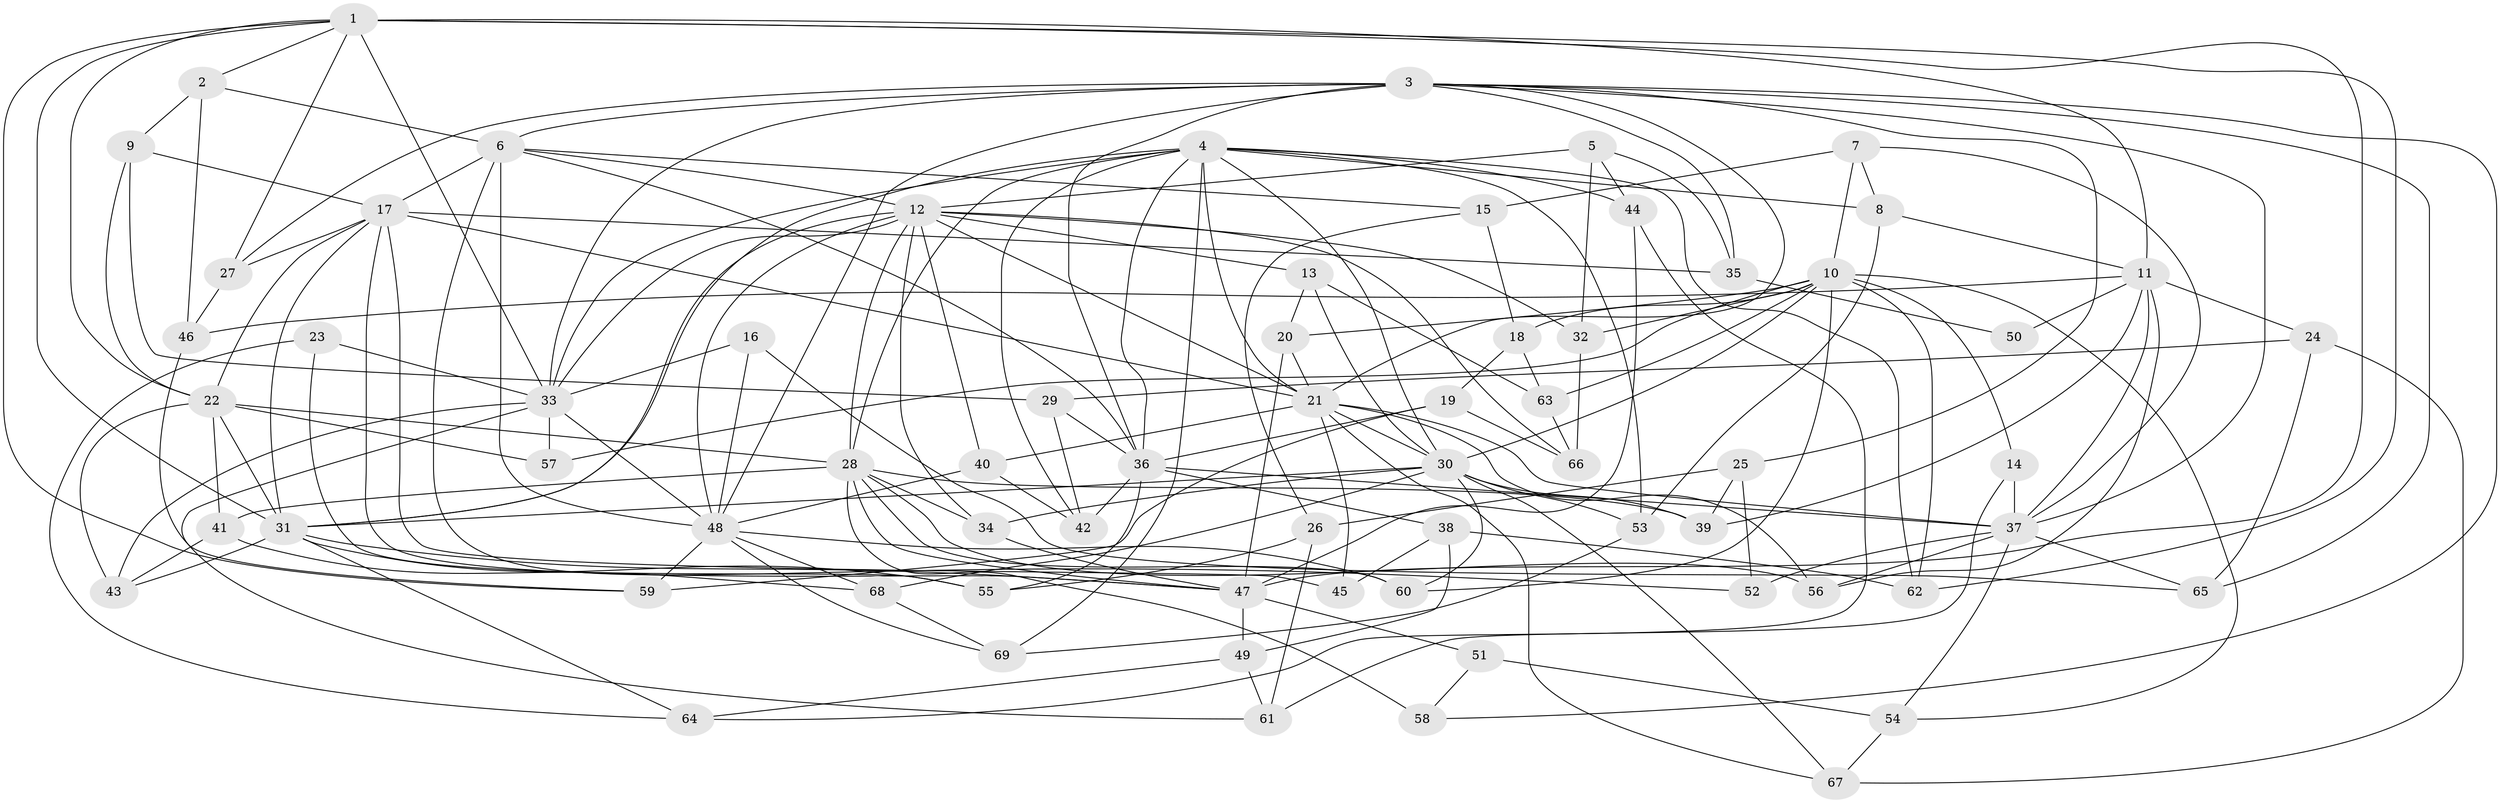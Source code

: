 // original degree distribution, {4: 1.0}
// Generated by graph-tools (version 1.1) at 2025/37/03/09/25 02:37:56]
// undirected, 69 vertices, 186 edges
graph export_dot {
graph [start="1"]
  node [color=gray90,style=filled];
  1;
  2;
  3;
  4;
  5;
  6;
  7;
  8;
  9;
  10;
  11;
  12;
  13;
  14;
  15;
  16;
  17;
  18;
  19;
  20;
  21;
  22;
  23;
  24;
  25;
  26;
  27;
  28;
  29;
  30;
  31;
  32;
  33;
  34;
  35;
  36;
  37;
  38;
  39;
  40;
  41;
  42;
  43;
  44;
  45;
  46;
  47;
  48;
  49;
  50;
  51;
  52;
  53;
  54;
  55;
  56;
  57;
  58;
  59;
  60;
  61;
  62;
  63;
  64;
  65;
  66;
  67;
  68;
  69;
  1 -- 2 [weight=1.0];
  1 -- 11 [weight=1.0];
  1 -- 22 [weight=2.0];
  1 -- 27 [weight=1.0];
  1 -- 31 [weight=1.0];
  1 -- 33 [weight=1.0];
  1 -- 47 [weight=3.0];
  1 -- 59 [weight=1.0];
  1 -- 62 [weight=1.0];
  2 -- 6 [weight=1.0];
  2 -- 9 [weight=1.0];
  2 -- 46 [weight=1.0];
  3 -- 6 [weight=2.0];
  3 -- 21 [weight=1.0];
  3 -- 25 [weight=1.0];
  3 -- 27 [weight=1.0];
  3 -- 33 [weight=1.0];
  3 -- 35 [weight=1.0];
  3 -- 36 [weight=1.0];
  3 -- 37 [weight=1.0];
  3 -- 48 [weight=1.0];
  3 -- 58 [weight=1.0];
  3 -- 65 [weight=1.0];
  4 -- 8 [weight=1.0];
  4 -- 21 [weight=1.0];
  4 -- 28 [weight=1.0];
  4 -- 30 [weight=1.0];
  4 -- 31 [weight=1.0];
  4 -- 33 [weight=1.0];
  4 -- 36 [weight=1.0];
  4 -- 42 [weight=1.0];
  4 -- 44 [weight=1.0];
  4 -- 53 [weight=1.0];
  4 -- 62 [weight=1.0];
  4 -- 69 [weight=1.0];
  5 -- 12 [weight=1.0];
  5 -- 32 [weight=1.0];
  5 -- 35 [weight=1.0];
  5 -- 44 [weight=1.0];
  6 -- 12 [weight=1.0];
  6 -- 15 [weight=1.0];
  6 -- 17 [weight=1.0];
  6 -- 36 [weight=2.0];
  6 -- 48 [weight=3.0];
  6 -- 52 [weight=1.0];
  7 -- 8 [weight=1.0];
  7 -- 10 [weight=1.0];
  7 -- 15 [weight=1.0];
  7 -- 37 [weight=1.0];
  8 -- 11 [weight=1.0];
  8 -- 53 [weight=1.0];
  9 -- 17 [weight=1.0];
  9 -- 22 [weight=1.0];
  9 -- 29 [weight=1.0];
  10 -- 14 [weight=1.0];
  10 -- 18 [weight=1.0];
  10 -- 20 [weight=1.0];
  10 -- 30 [weight=1.0];
  10 -- 32 [weight=1.0];
  10 -- 54 [weight=1.0];
  10 -- 57 [weight=2.0];
  10 -- 60 [weight=1.0];
  10 -- 62 [weight=1.0];
  10 -- 63 [weight=1.0];
  11 -- 24 [weight=1.0];
  11 -- 37 [weight=1.0];
  11 -- 39 [weight=1.0];
  11 -- 46 [weight=1.0];
  11 -- 50 [weight=3.0];
  11 -- 56 [weight=1.0];
  12 -- 13 [weight=1.0];
  12 -- 21 [weight=1.0];
  12 -- 28 [weight=1.0];
  12 -- 31 [weight=1.0];
  12 -- 32 [weight=1.0];
  12 -- 33 [weight=1.0];
  12 -- 34 [weight=1.0];
  12 -- 40 [weight=1.0];
  12 -- 48 [weight=1.0];
  12 -- 66 [weight=1.0];
  13 -- 20 [weight=1.0];
  13 -- 30 [weight=1.0];
  13 -- 63 [weight=1.0];
  14 -- 37 [weight=2.0];
  14 -- 61 [weight=1.0];
  15 -- 18 [weight=1.0];
  15 -- 26 [weight=1.0];
  16 -- 33 [weight=2.0];
  16 -- 48 [weight=1.0];
  16 -- 65 [weight=1.0];
  17 -- 21 [weight=1.0];
  17 -- 22 [weight=1.0];
  17 -- 27 [weight=1.0];
  17 -- 31 [weight=1.0];
  17 -- 35 [weight=1.0];
  17 -- 45 [weight=2.0];
  17 -- 47 [weight=1.0];
  18 -- 19 [weight=1.0];
  18 -- 63 [weight=1.0];
  19 -- 36 [weight=1.0];
  19 -- 59 [weight=1.0];
  19 -- 66 [weight=1.0];
  20 -- 21 [weight=1.0];
  20 -- 47 [weight=1.0];
  21 -- 30 [weight=2.0];
  21 -- 37 [weight=1.0];
  21 -- 40 [weight=1.0];
  21 -- 45 [weight=1.0];
  21 -- 56 [weight=1.0];
  21 -- 67 [weight=1.0];
  22 -- 28 [weight=2.0];
  22 -- 31 [weight=1.0];
  22 -- 41 [weight=1.0];
  22 -- 43 [weight=1.0];
  22 -- 57 [weight=1.0];
  23 -- 33 [weight=2.0];
  23 -- 55 [weight=1.0];
  23 -- 64 [weight=1.0];
  24 -- 29 [weight=1.0];
  24 -- 65 [weight=1.0];
  24 -- 67 [weight=1.0];
  25 -- 26 [weight=1.0];
  25 -- 39 [weight=1.0];
  25 -- 52 [weight=1.0];
  26 -- 55 [weight=1.0];
  26 -- 61 [weight=1.0];
  27 -- 46 [weight=1.0];
  28 -- 34 [weight=1.0];
  28 -- 39 [weight=1.0];
  28 -- 41 [weight=1.0];
  28 -- 47 [weight=1.0];
  28 -- 56 [weight=1.0];
  28 -- 58 [weight=2.0];
  28 -- 60 [weight=1.0];
  29 -- 36 [weight=1.0];
  29 -- 42 [weight=1.0];
  30 -- 31 [weight=1.0];
  30 -- 34 [weight=1.0];
  30 -- 39 [weight=1.0];
  30 -- 53 [weight=1.0];
  30 -- 60 [weight=1.0];
  30 -- 67 [weight=1.0];
  30 -- 68 [weight=1.0];
  31 -- 43 [weight=1.0];
  31 -- 47 [weight=1.0];
  31 -- 55 [weight=1.0];
  31 -- 64 [weight=1.0];
  32 -- 66 [weight=1.0];
  33 -- 43 [weight=1.0];
  33 -- 48 [weight=1.0];
  33 -- 57 [weight=1.0];
  33 -- 61 [weight=1.0];
  34 -- 47 [weight=1.0];
  35 -- 50 [weight=1.0];
  36 -- 37 [weight=1.0];
  36 -- 38 [weight=1.0];
  36 -- 42 [weight=1.0];
  36 -- 55 [weight=1.0];
  37 -- 52 [weight=2.0];
  37 -- 54 [weight=1.0];
  37 -- 56 [weight=1.0];
  37 -- 65 [weight=1.0];
  38 -- 45 [weight=1.0];
  38 -- 49 [weight=1.0];
  38 -- 62 [weight=1.0];
  40 -- 42 [weight=1.0];
  40 -- 48 [weight=1.0];
  41 -- 43 [weight=1.0];
  41 -- 68 [weight=1.0];
  44 -- 47 [weight=1.0];
  44 -- 64 [weight=1.0];
  46 -- 59 [weight=1.0];
  47 -- 49 [weight=1.0];
  47 -- 51 [weight=2.0];
  48 -- 59 [weight=1.0];
  48 -- 60 [weight=1.0];
  48 -- 68 [weight=1.0];
  48 -- 69 [weight=1.0];
  49 -- 61 [weight=1.0];
  49 -- 64 [weight=1.0];
  51 -- 54 [weight=1.0];
  51 -- 58 [weight=1.0];
  53 -- 69 [weight=1.0];
  54 -- 67 [weight=1.0];
  63 -- 66 [weight=1.0];
  68 -- 69 [weight=1.0];
}
